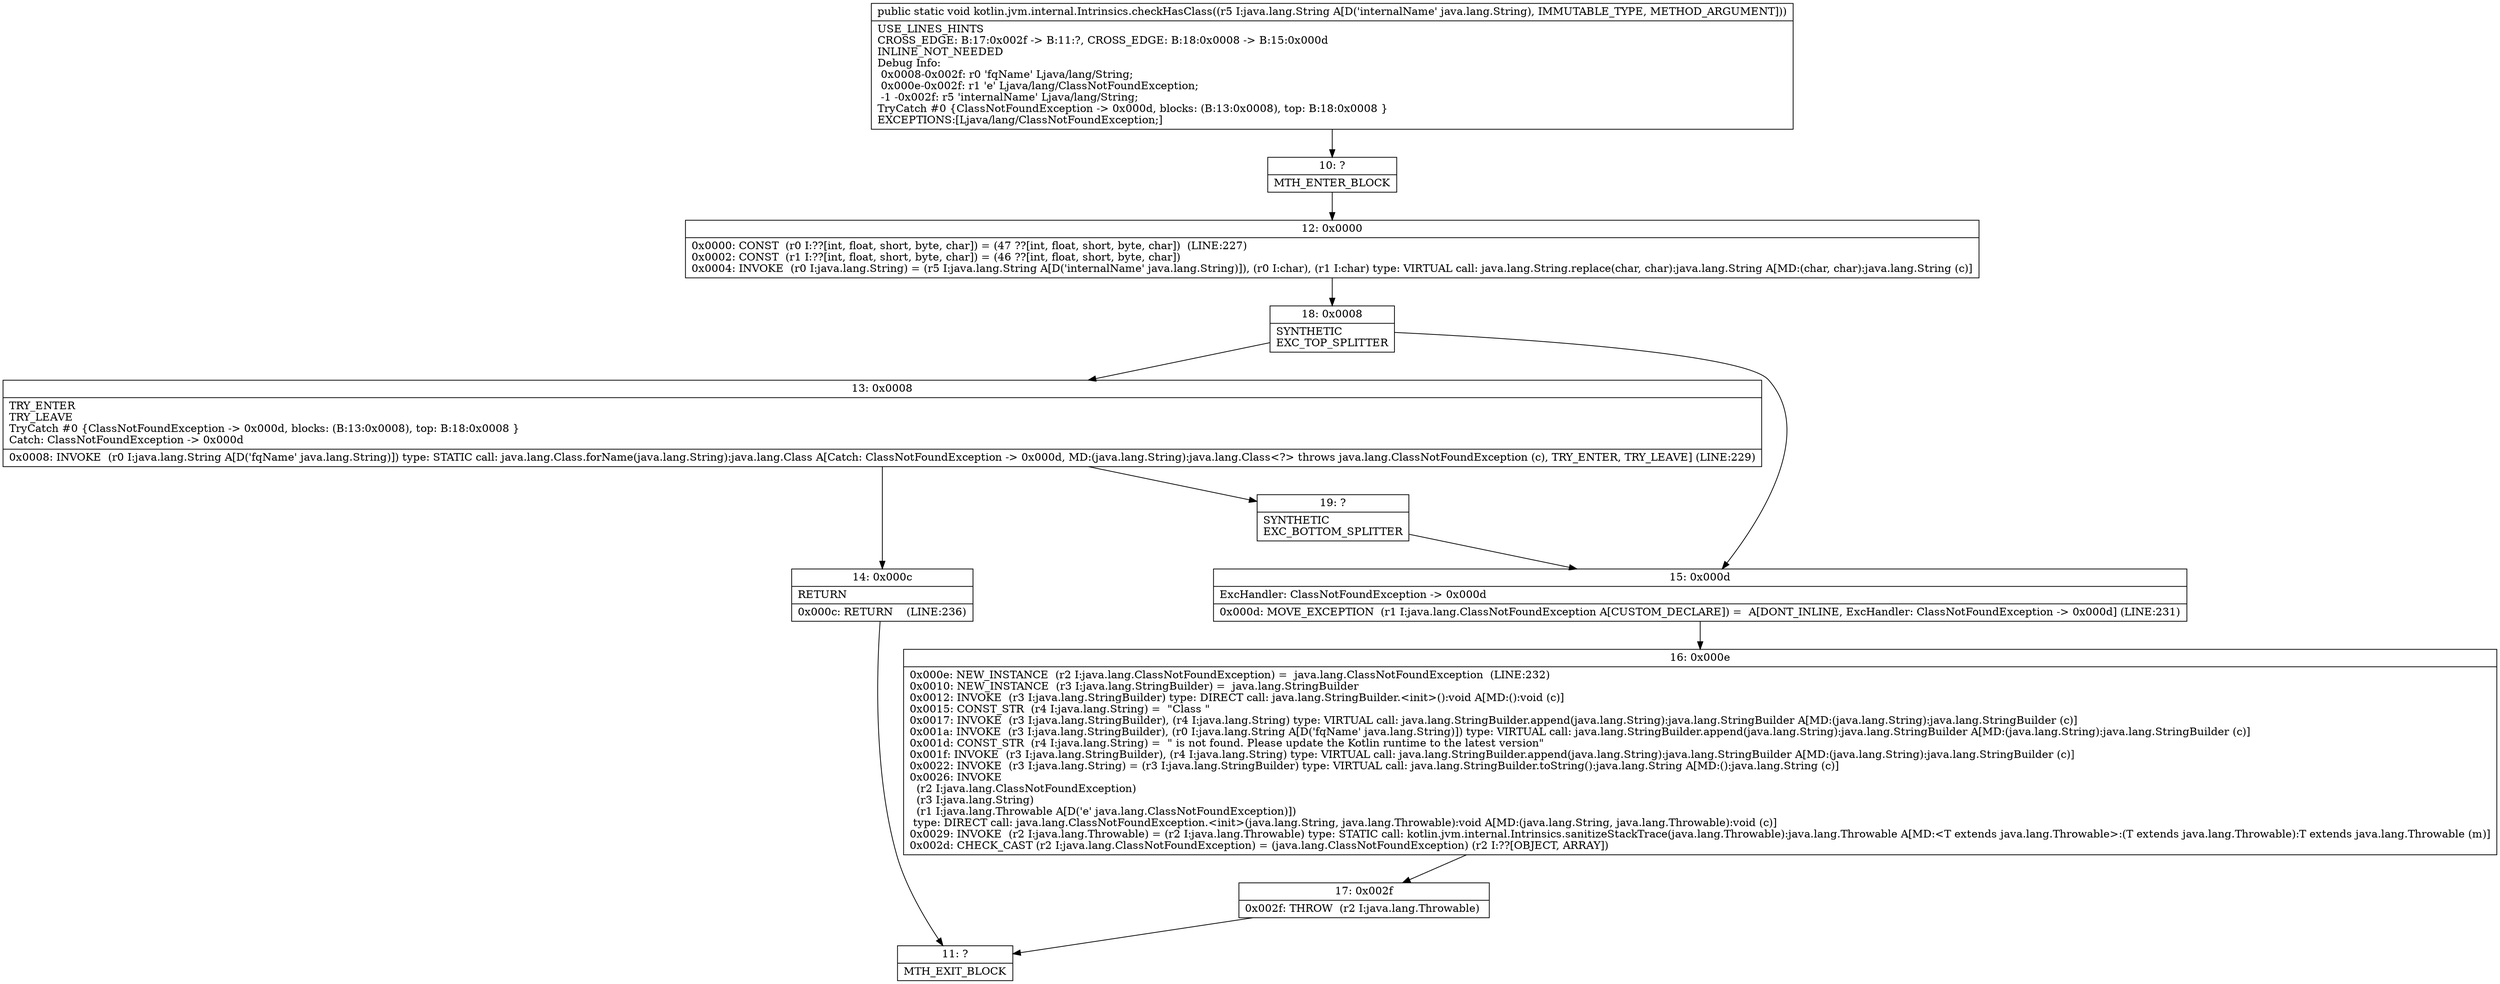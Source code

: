 digraph "CFG forkotlin.jvm.internal.Intrinsics.checkHasClass(Ljava\/lang\/String;)V" {
Node_10 [shape=record,label="{10\:\ ?|MTH_ENTER_BLOCK\l}"];
Node_12 [shape=record,label="{12\:\ 0x0000|0x0000: CONST  (r0 I:??[int, float, short, byte, char]) = (47 ??[int, float, short, byte, char])  (LINE:227)\l0x0002: CONST  (r1 I:??[int, float, short, byte, char]) = (46 ??[int, float, short, byte, char]) \l0x0004: INVOKE  (r0 I:java.lang.String) = (r5 I:java.lang.String A[D('internalName' java.lang.String)]), (r0 I:char), (r1 I:char) type: VIRTUAL call: java.lang.String.replace(char, char):java.lang.String A[MD:(char, char):java.lang.String (c)]\l}"];
Node_18 [shape=record,label="{18\:\ 0x0008|SYNTHETIC\lEXC_TOP_SPLITTER\l}"];
Node_13 [shape=record,label="{13\:\ 0x0008|TRY_ENTER\lTRY_LEAVE\lTryCatch #0 \{ClassNotFoundException \-\> 0x000d, blocks: (B:13:0x0008), top: B:18:0x0008 \}\lCatch: ClassNotFoundException \-\> 0x000d\l|0x0008: INVOKE  (r0 I:java.lang.String A[D('fqName' java.lang.String)]) type: STATIC call: java.lang.Class.forName(java.lang.String):java.lang.Class A[Catch: ClassNotFoundException \-\> 0x000d, MD:(java.lang.String):java.lang.Class\<?\> throws java.lang.ClassNotFoundException (c), TRY_ENTER, TRY_LEAVE] (LINE:229)\l}"];
Node_14 [shape=record,label="{14\:\ 0x000c|RETURN\l|0x000c: RETURN    (LINE:236)\l}"];
Node_11 [shape=record,label="{11\:\ ?|MTH_EXIT_BLOCK\l}"];
Node_19 [shape=record,label="{19\:\ ?|SYNTHETIC\lEXC_BOTTOM_SPLITTER\l}"];
Node_15 [shape=record,label="{15\:\ 0x000d|ExcHandler: ClassNotFoundException \-\> 0x000d\l|0x000d: MOVE_EXCEPTION  (r1 I:java.lang.ClassNotFoundException A[CUSTOM_DECLARE]) =  A[DONT_INLINE, ExcHandler: ClassNotFoundException \-\> 0x000d] (LINE:231)\l}"];
Node_16 [shape=record,label="{16\:\ 0x000e|0x000e: NEW_INSTANCE  (r2 I:java.lang.ClassNotFoundException) =  java.lang.ClassNotFoundException  (LINE:232)\l0x0010: NEW_INSTANCE  (r3 I:java.lang.StringBuilder) =  java.lang.StringBuilder \l0x0012: INVOKE  (r3 I:java.lang.StringBuilder) type: DIRECT call: java.lang.StringBuilder.\<init\>():void A[MD:():void (c)]\l0x0015: CONST_STR  (r4 I:java.lang.String) =  \"Class \" \l0x0017: INVOKE  (r3 I:java.lang.StringBuilder), (r4 I:java.lang.String) type: VIRTUAL call: java.lang.StringBuilder.append(java.lang.String):java.lang.StringBuilder A[MD:(java.lang.String):java.lang.StringBuilder (c)]\l0x001a: INVOKE  (r3 I:java.lang.StringBuilder), (r0 I:java.lang.String A[D('fqName' java.lang.String)]) type: VIRTUAL call: java.lang.StringBuilder.append(java.lang.String):java.lang.StringBuilder A[MD:(java.lang.String):java.lang.StringBuilder (c)]\l0x001d: CONST_STR  (r4 I:java.lang.String) =  \" is not found. Please update the Kotlin runtime to the latest version\" \l0x001f: INVOKE  (r3 I:java.lang.StringBuilder), (r4 I:java.lang.String) type: VIRTUAL call: java.lang.StringBuilder.append(java.lang.String):java.lang.StringBuilder A[MD:(java.lang.String):java.lang.StringBuilder (c)]\l0x0022: INVOKE  (r3 I:java.lang.String) = (r3 I:java.lang.StringBuilder) type: VIRTUAL call: java.lang.StringBuilder.toString():java.lang.String A[MD:():java.lang.String (c)]\l0x0026: INVOKE  \l  (r2 I:java.lang.ClassNotFoundException)\l  (r3 I:java.lang.String)\l  (r1 I:java.lang.Throwable A[D('e' java.lang.ClassNotFoundException)])\l type: DIRECT call: java.lang.ClassNotFoundException.\<init\>(java.lang.String, java.lang.Throwable):void A[MD:(java.lang.String, java.lang.Throwable):void (c)]\l0x0029: INVOKE  (r2 I:java.lang.Throwable) = (r2 I:java.lang.Throwable) type: STATIC call: kotlin.jvm.internal.Intrinsics.sanitizeStackTrace(java.lang.Throwable):java.lang.Throwable A[MD:\<T extends java.lang.Throwable\>:(T extends java.lang.Throwable):T extends java.lang.Throwable (m)]\l0x002d: CHECK_CAST (r2 I:java.lang.ClassNotFoundException) = (java.lang.ClassNotFoundException) (r2 I:??[OBJECT, ARRAY]) \l}"];
Node_17 [shape=record,label="{17\:\ 0x002f|0x002f: THROW  (r2 I:java.lang.Throwable) \l}"];
MethodNode[shape=record,label="{public static void kotlin.jvm.internal.Intrinsics.checkHasClass((r5 I:java.lang.String A[D('internalName' java.lang.String), IMMUTABLE_TYPE, METHOD_ARGUMENT]))  | USE_LINES_HINTS\lCROSS_EDGE: B:17:0x002f \-\> B:11:?, CROSS_EDGE: B:18:0x0008 \-\> B:15:0x000d\lINLINE_NOT_NEEDED\lDebug Info:\l  0x0008\-0x002f: r0 'fqName' Ljava\/lang\/String;\l  0x000e\-0x002f: r1 'e' Ljava\/lang\/ClassNotFoundException;\l  \-1 \-0x002f: r5 'internalName' Ljava\/lang\/String;\lTryCatch #0 \{ClassNotFoundException \-\> 0x000d, blocks: (B:13:0x0008), top: B:18:0x0008 \}\lEXCEPTIONS:[Ljava\/lang\/ClassNotFoundException;]\l}"];
MethodNode -> Node_10;Node_10 -> Node_12;
Node_12 -> Node_18;
Node_18 -> Node_13;
Node_18 -> Node_15;
Node_13 -> Node_14;
Node_13 -> Node_19;
Node_14 -> Node_11;
Node_19 -> Node_15;
Node_15 -> Node_16;
Node_16 -> Node_17;
Node_17 -> Node_11;
}

